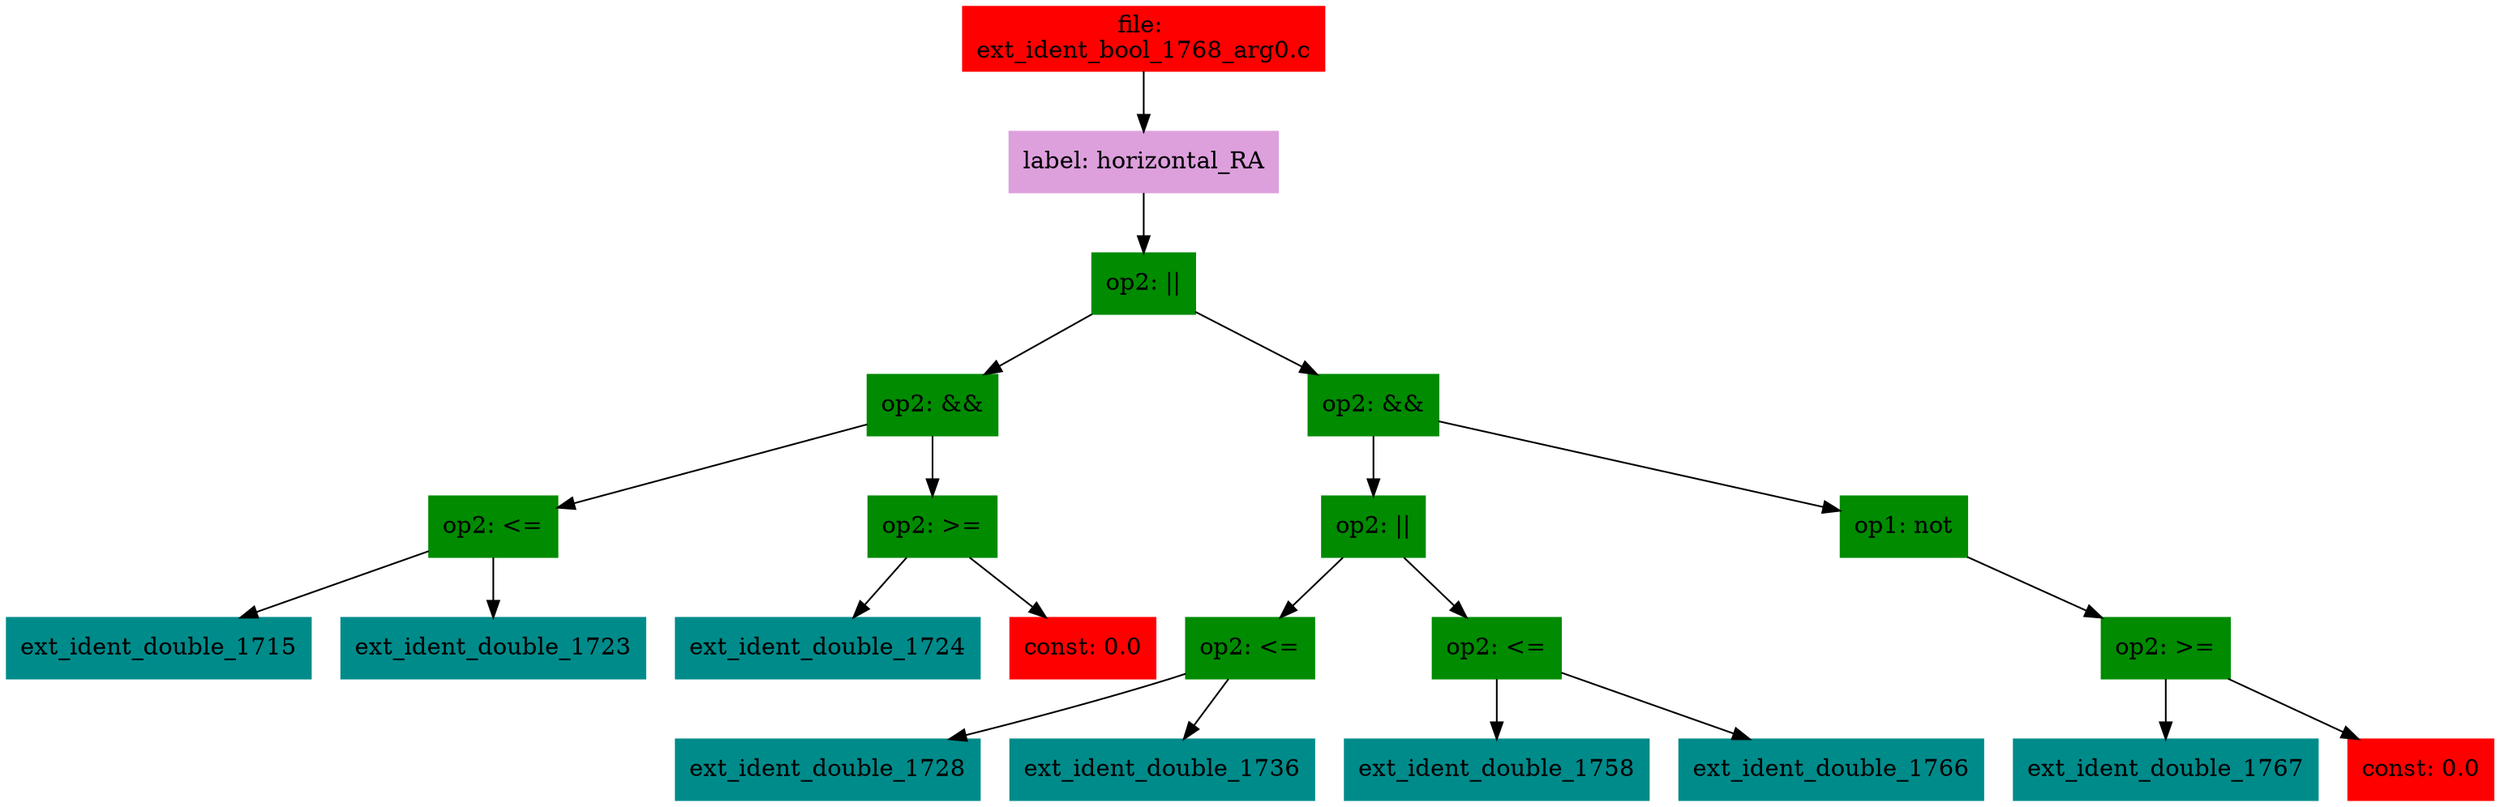 digraph G {
node [shape=box]

0 [label="file: 
ext_ident_bool_1768_arg0.c",color=red, style=filled]
1 [label="label: horizontal_RA",color=plum, style=filled]
0 -> 1
2 [label="op2: ||",color=green4, style=filled]
1 -> 2
3 [label="op2: &&",color=green4, style=filled]
2 -> 3
4 [label="op2: <=",color=green4, style=filled]
3 -> 4
5 [label="ext_ident_double_1715",color=cyan4, style=filled]
4 -> 5
27 [label="ext_ident_double_1723",color=cyan4, style=filled]
4 -> 27
317 [label="op2: >=",color=green4, style=filled]
3 -> 317
318 [label="ext_ident_double_1724",color=cyan4, style=filled]
317 -> 318
335 [label="const: 0.0",color=red1, style=filled]
317 -> 335
336 [label="op2: &&",color=green4, style=filled]
2 -> 336
337 [label="op2: ||",color=green4, style=filled]
336 -> 337
338 [label="op2: <=",color=green4, style=filled]
337 -> 338
339 [label="ext_ident_double_1728",color=cyan4, style=filled]
338 -> 339
361 [label="ext_ident_double_1736",color=cyan4, style=filled]
338 -> 361
651 [label="op2: <=",color=green4, style=filled]
337 -> 651
652 [label="ext_ident_double_1758",color=cyan4, style=filled]
651 -> 652
1296 [label="ext_ident_double_1766",color=cyan4, style=filled]
651 -> 1296
1586 [label="op1: not",color=green4, style=filled]
336 -> 1586
1587 [label="op2: >=",color=green4, style=filled]
1586 -> 1587
1588 [label="ext_ident_double_1767",color=cyan4, style=filled]
1587 -> 1588
1605 [label="const: 0.0",color=red1, style=filled]
1587 -> 1605


}

